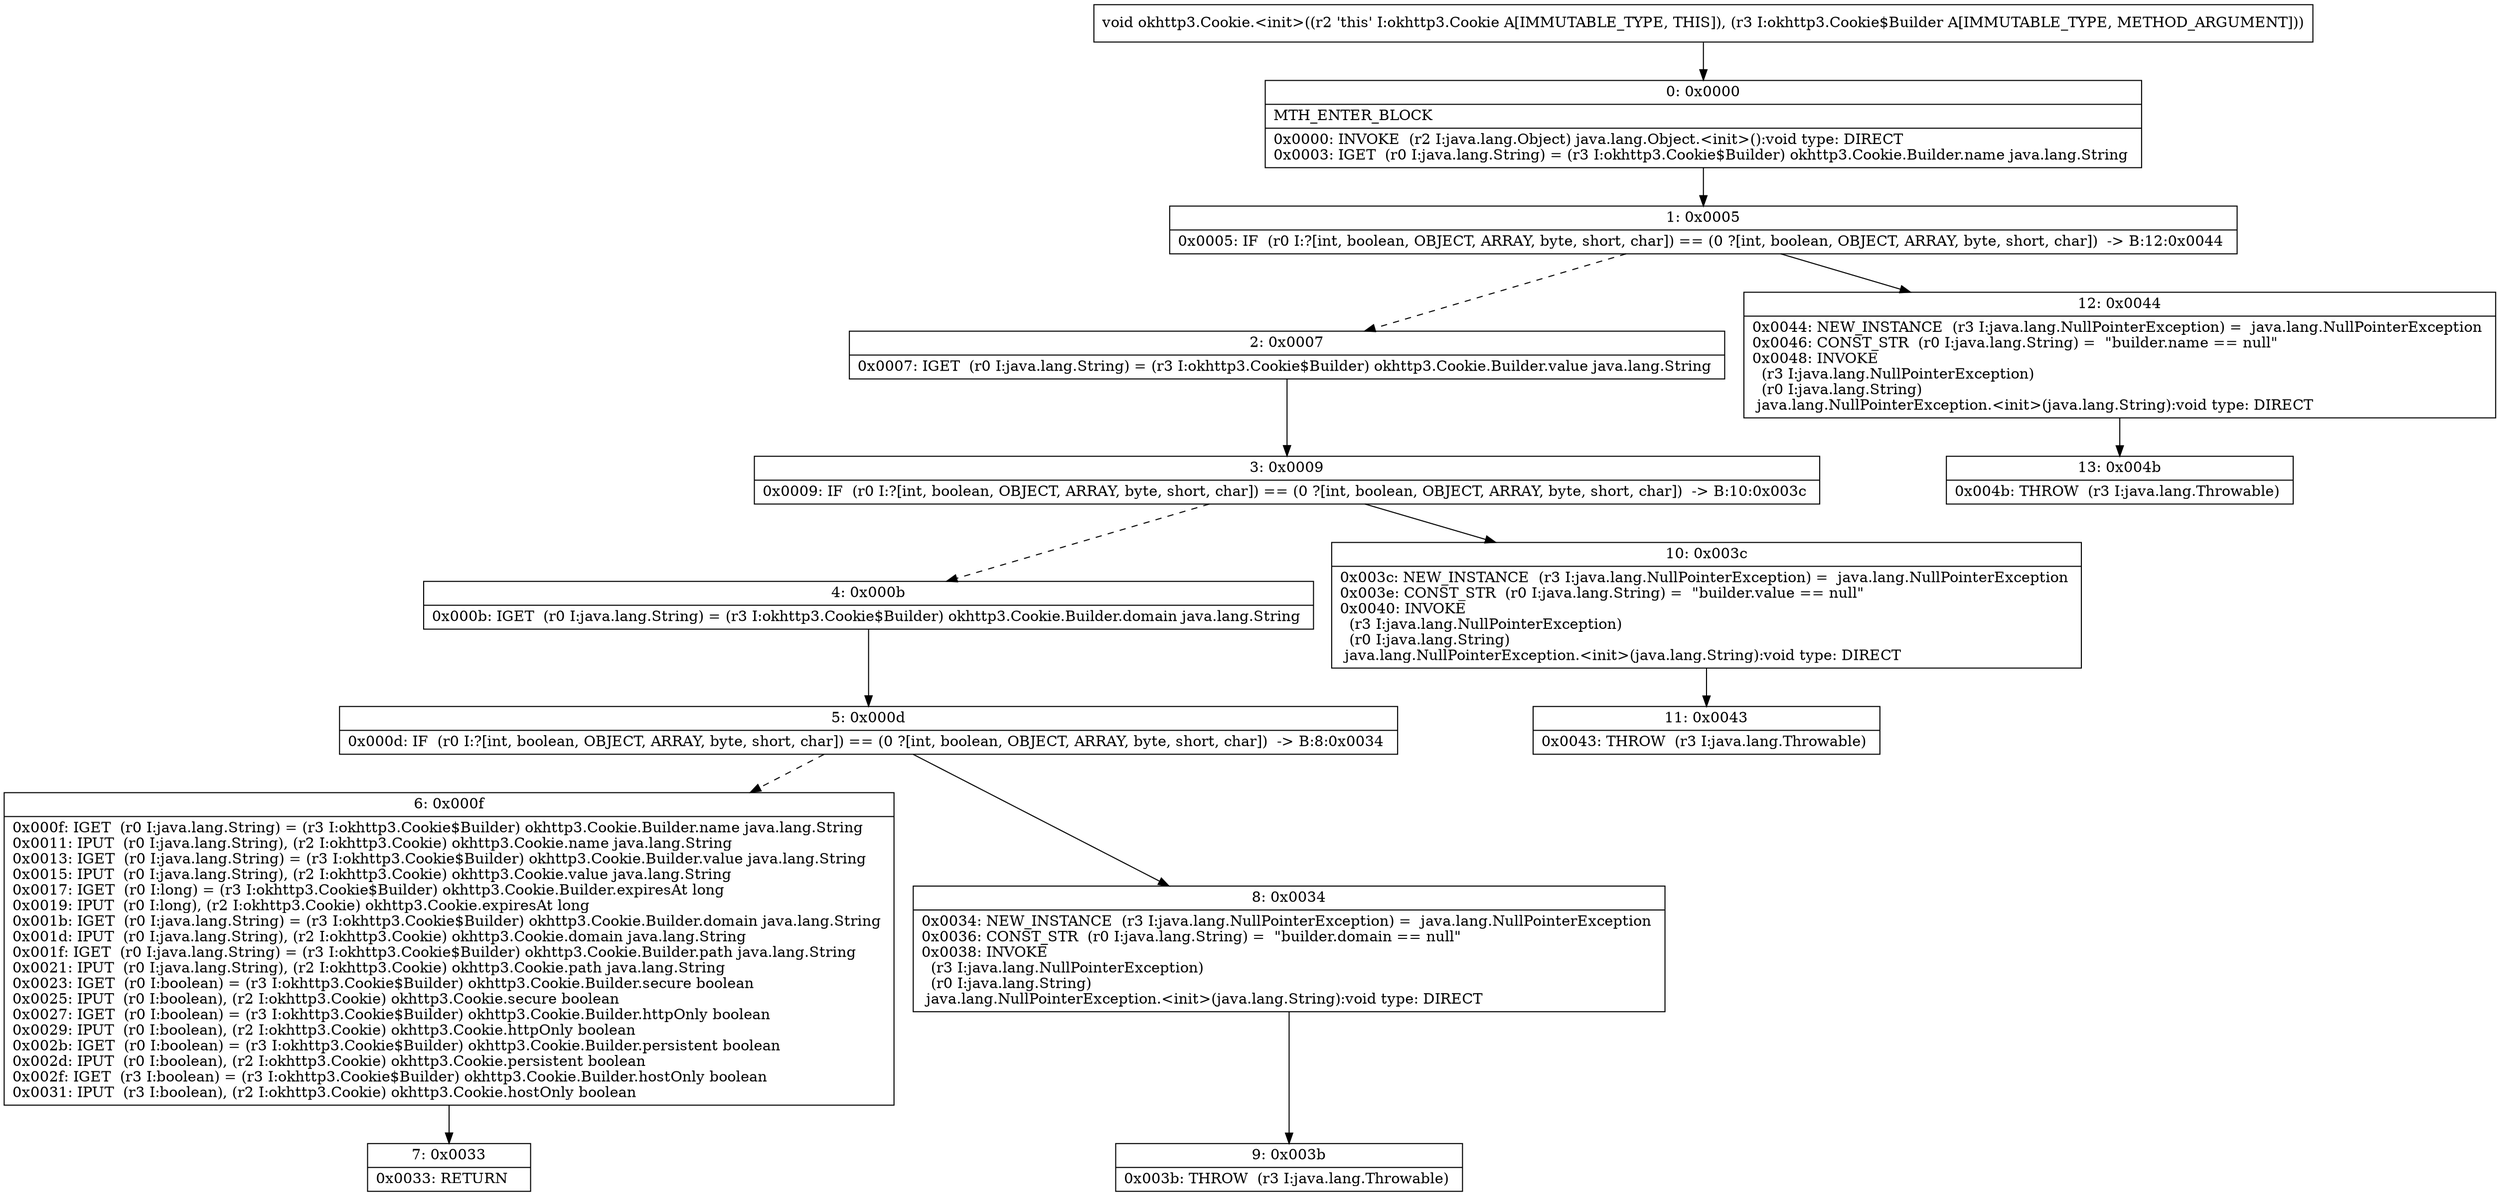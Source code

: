 digraph "CFG forokhttp3.Cookie.\<init\>(Lokhttp3\/Cookie$Builder;)V" {
Node_0 [shape=record,label="{0\:\ 0x0000|MTH_ENTER_BLOCK\l|0x0000: INVOKE  (r2 I:java.lang.Object) java.lang.Object.\<init\>():void type: DIRECT \l0x0003: IGET  (r0 I:java.lang.String) = (r3 I:okhttp3.Cookie$Builder) okhttp3.Cookie.Builder.name java.lang.String \l}"];
Node_1 [shape=record,label="{1\:\ 0x0005|0x0005: IF  (r0 I:?[int, boolean, OBJECT, ARRAY, byte, short, char]) == (0 ?[int, boolean, OBJECT, ARRAY, byte, short, char])  \-\> B:12:0x0044 \l}"];
Node_2 [shape=record,label="{2\:\ 0x0007|0x0007: IGET  (r0 I:java.lang.String) = (r3 I:okhttp3.Cookie$Builder) okhttp3.Cookie.Builder.value java.lang.String \l}"];
Node_3 [shape=record,label="{3\:\ 0x0009|0x0009: IF  (r0 I:?[int, boolean, OBJECT, ARRAY, byte, short, char]) == (0 ?[int, boolean, OBJECT, ARRAY, byte, short, char])  \-\> B:10:0x003c \l}"];
Node_4 [shape=record,label="{4\:\ 0x000b|0x000b: IGET  (r0 I:java.lang.String) = (r3 I:okhttp3.Cookie$Builder) okhttp3.Cookie.Builder.domain java.lang.String \l}"];
Node_5 [shape=record,label="{5\:\ 0x000d|0x000d: IF  (r0 I:?[int, boolean, OBJECT, ARRAY, byte, short, char]) == (0 ?[int, boolean, OBJECT, ARRAY, byte, short, char])  \-\> B:8:0x0034 \l}"];
Node_6 [shape=record,label="{6\:\ 0x000f|0x000f: IGET  (r0 I:java.lang.String) = (r3 I:okhttp3.Cookie$Builder) okhttp3.Cookie.Builder.name java.lang.String \l0x0011: IPUT  (r0 I:java.lang.String), (r2 I:okhttp3.Cookie) okhttp3.Cookie.name java.lang.String \l0x0013: IGET  (r0 I:java.lang.String) = (r3 I:okhttp3.Cookie$Builder) okhttp3.Cookie.Builder.value java.lang.String \l0x0015: IPUT  (r0 I:java.lang.String), (r2 I:okhttp3.Cookie) okhttp3.Cookie.value java.lang.String \l0x0017: IGET  (r0 I:long) = (r3 I:okhttp3.Cookie$Builder) okhttp3.Cookie.Builder.expiresAt long \l0x0019: IPUT  (r0 I:long), (r2 I:okhttp3.Cookie) okhttp3.Cookie.expiresAt long \l0x001b: IGET  (r0 I:java.lang.String) = (r3 I:okhttp3.Cookie$Builder) okhttp3.Cookie.Builder.domain java.lang.String \l0x001d: IPUT  (r0 I:java.lang.String), (r2 I:okhttp3.Cookie) okhttp3.Cookie.domain java.lang.String \l0x001f: IGET  (r0 I:java.lang.String) = (r3 I:okhttp3.Cookie$Builder) okhttp3.Cookie.Builder.path java.lang.String \l0x0021: IPUT  (r0 I:java.lang.String), (r2 I:okhttp3.Cookie) okhttp3.Cookie.path java.lang.String \l0x0023: IGET  (r0 I:boolean) = (r3 I:okhttp3.Cookie$Builder) okhttp3.Cookie.Builder.secure boolean \l0x0025: IPUT  (r0 I:boolean), (r2 I:okhttp3.Cookie) okhttp3.Cookie.secure boolean \l0x0027: IGET  (r0 I:boolean) = (r3 I:okhttp3.Cookie$Builder) okhttp3.Cookie.Builder.httpOnly boolean \l0x0029: IPUT  (r0 I:boolean), (r2 I:okhttp3.Cookie) okhttp3.Cookie.httpOnly boolean \l0x002b: IGET  (r0 I:boolean) = (r3 I:okhttp3.Cookie$Builder) okhttp3.Cookie.Builder.persistent boolean \l0x002d: IPUT  (r0 I:boolean), (r2 I:okhttp3.Cookie) okhttp3.Cookie.persistent boolean \l0x002f: IGET  (r3 I:boolean) = (r3 I:okhttp3.Cookie$Builder) okhttp3.Cookie.Builder.hostOnly boolean \l0x0031: IPUT  (r3 I:boolean), (r2 I:okhttp3.Cookie) okhttp3.Cookie.hostOnly boolean \l}"];
Node_7 [shape=record,label="{7\:\ 0x0033|0x0033: RETURN   \l}"];
Node_8 [shape=record,label="{8\:\ 0x0034|0x0034: NEW_INSTANCE  (r3 I:java.lang.NullPointerException) =  java.lang.NullPointerException \l0x0036: CONST_STR  (r0 I:java.lang.String) =  \"builder.domain == null\" \l0x0038: INVOKE  \l  (r3 I:java.lang.NullPointerException)\l  (r0 I:java.lang.String)\l java.lang.NullPointerException.\<init\>(java.lang.String):void type: DIRECT \l}"];
Node_9 [shape=record,label="{9\:\ 0x003b|0x003b: THROW  (r3 I:java.lang.Throwable) \l}"];
Node_10 [shape=record,label="{10\:\ 0x003c|0x003c: NEW_INSTANCE  (r3 I:java.lang.NullPointerException) =  java.lang.NullPointerException \l0x003e: CONST_STR  (r0 I:java.lang.String) =  \"builder.value == null\" \l0x0040: INVOKE  \l  (r3 I:java.lang.NullPointerException)\l  (r0 I:java.lang.String)\l java.lang.NullPointerException.\<init\>(java.lang.String):void type: DIRECT \l}"];
Node_11 [shape=record,label="{11\:\ 0x0043|0x0043: THROW  (r3 I:java.lang.Throwable) \l}"];
Node_12 [shape=record,label="{12\:\ 0x0044|0x0044: NEW_INSTANCE  (r3 I:java.lang.NullPointerException) =  java.lang.NullPointerException \l0x0046: CONST_STR  (r0 I:java.lang.String) =  \"builder.name == null\" \l0x0048: INVOKE  \l  (r3 I:java.lang.NullPointerException)\l  (r0 I:java.lang.String)\l java.lang.NullPointerException.\<init\>(java.lang.String):void type: DIRECT \l}"];
Node_13 [shape=record,label="{13\:\ 0x004b|0x004b: THROW  (r3 I:java.lang.Throwable) \l}"];
MethodNode[shape=record,label="{void okhttp3.Cookie.\<init\>((r2 'this' I:okhttp3.Cookie A[IMMUTABLE_TYPE, THIS]), (r3 I:okhttp3.Cookie$Builder A[IMMUTABLE_TYPE, METHOD_ARGUMENT])) }"];
MethodNode -> Node_0;
Node_0 -> Node_1;
Node_1 -> Node_2[style=dashed];
Node_1 -> Node_12;
Node_2 -> Node_3;
Node_3 -> Node_4[style=dashed];
Node_3 -> Node_10;
Node_4 -> Node_5;
Node_5 -> Node_6[style=dashed];
Node_5 -> Node_8;
Node_6 -> Node_7;
Node_8 -> Node_9;
Node_10 -> Node_11;
Node_12 -> Node_13;
}


